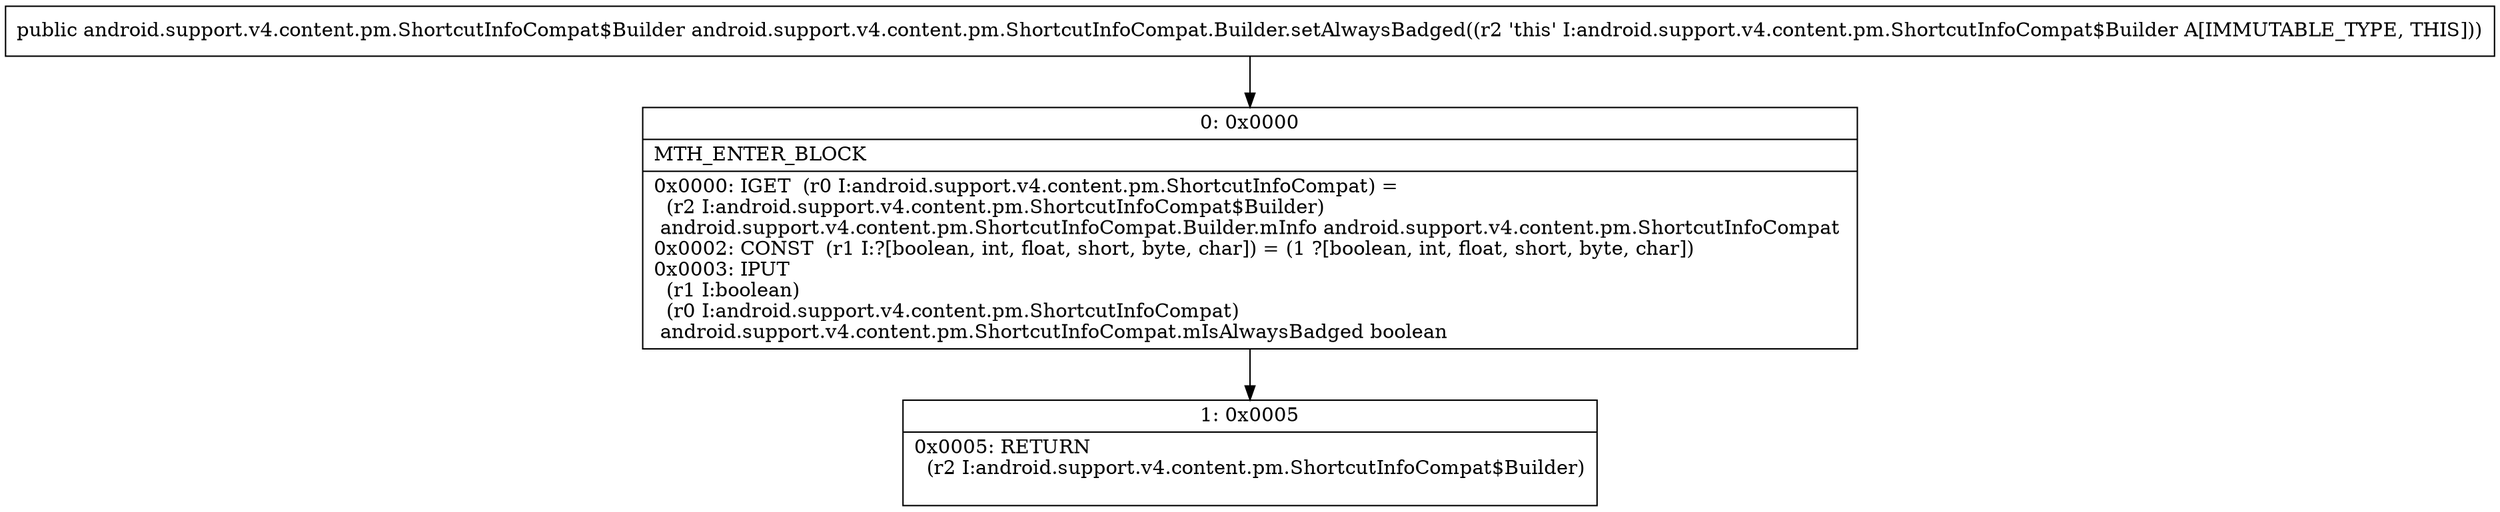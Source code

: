 digraph "CFG forandroid.support.v4.content.pm.ShortcutInfoCompat.Builder.setAlwaysBadged()Landroid\/support\/v4\/content\/pm\/ShortcutInfoCompat$Builder;" {
Node_0 [shape=record,label="{0\:\ 0x0000|MTH_ENTER_BLOCK\l|0x0000: IGET  (r0 I:android.support.v4.content.pm.ShortcutInfoCompat) = \l  (r2 I:android.support.v4.content.pm.ShortcutInfoCompat$Builder)\l android.support.v4.content.pm.ShortcutInfoCompat.Builder.mInfo android.support.v4.content.pm.ShortcutInfoCompat \l0x0002: CONST  (r1 I:?[boolean, int, float, short, byte, char]) = (1 ?[boolean, int, float, short, byte, char]) \l0x0003: IPUT  \l  (r1 I:boolean)\l  (r0 I:android.support.v4.content.pm.ShortcutInfoCompat)\l android.support.v4.content.pm.ShortcutInfoCompat.mIsAlwaysBadged boolean \l}"];
Node_1 [shape=record,label="{1\:\ 0x0005|0x0005: RETURN  \l  (r2 I:android.support.v4.content.pm.ShortcutInfoCompat$Builder)\l \l}"];
MethodNode[shape=record,label="{public android.support.v4.content.pm.ShortcutInfoCompat$Builder android.support.v4.content.pm.ShortcutInfoCompat.Builder.setAlwaysBadged((r2 'this' I:android.support.v4.content.pm.ShortcutInfoCompat$Builder A[IMMUTABLE_TYPE, THIS])) }"];
MethodNode -> Node_0;
Node_0 -> Node_1;
}

